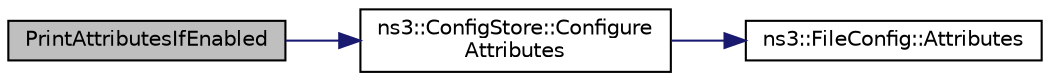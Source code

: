 digraph "PrintAttributesIfEnabled"
{
  edge [fontname="Helvetica",fontsize="10",labelfontname="Helvetica",labelfontsize="10"];
  node [fontname="Helvetica",fontsize="10",shape=record];
  rankdir="LR";
  Node1 [label="PrintAttributesIfEnabled",height=0.2,width=0.4,color="black", fillcolor="grey75", style="filled", fontcolor="black"];
  Node1 -> Node2 [color="midnightblue",fontsize="10",style="solid"];
  Node2 [label="ns3::ConfigStore::Configure\lAttributes",height=0.2,width=0.4,color="black", fillcolor="white", style="filled",URL="$da/d51/classns3_1_1ConfigStore.html#a3e126c39d420519bd7b1a5f7bca08590"];
  Node2 -> Node3 [color="midnightblue",fontsize="10",style="solid"];
  Node3 [label="ns3::FileConfig::Attributes",height=0.2,width=0.4,color="black", fillcolor="white", style="filled",URL="$d7/de3/classns3_1_1FileConfig.html#a2e56e049dfcc1c1378aca7e9cab58280"];
}
